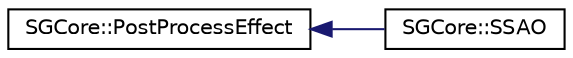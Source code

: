 digraph "Graphical Class Hierarchy"
{
 // LATEX_PDF_SIZE
  edge [fontname="Helvetica",fontsize="10",labelfontname="Helvetica",labelfontsize="10"];
  node [fontname="Helvetica",fontsize="10",shape=record];
  rankdir="LR";
  Node0 [label="SGCore::PostProcessEffect",height=0.2,width=0.4,color="black", fillcolor="white", style="filled",URL="$structSGCore_1_1PostProcessEffect.html",tooltip=" "];
  Node0 -> Node1 [dir="back",color="midnightblue",fontsize="10",style="solid",fontname="Helvetica"];
  Node1 [label="SGCore::SSAO",height=0.2,width=0.4,color="black", fillcolor="white", style="filled",URL="$structSGCore_1_1SSAO.html",tooltip=" "];
}
